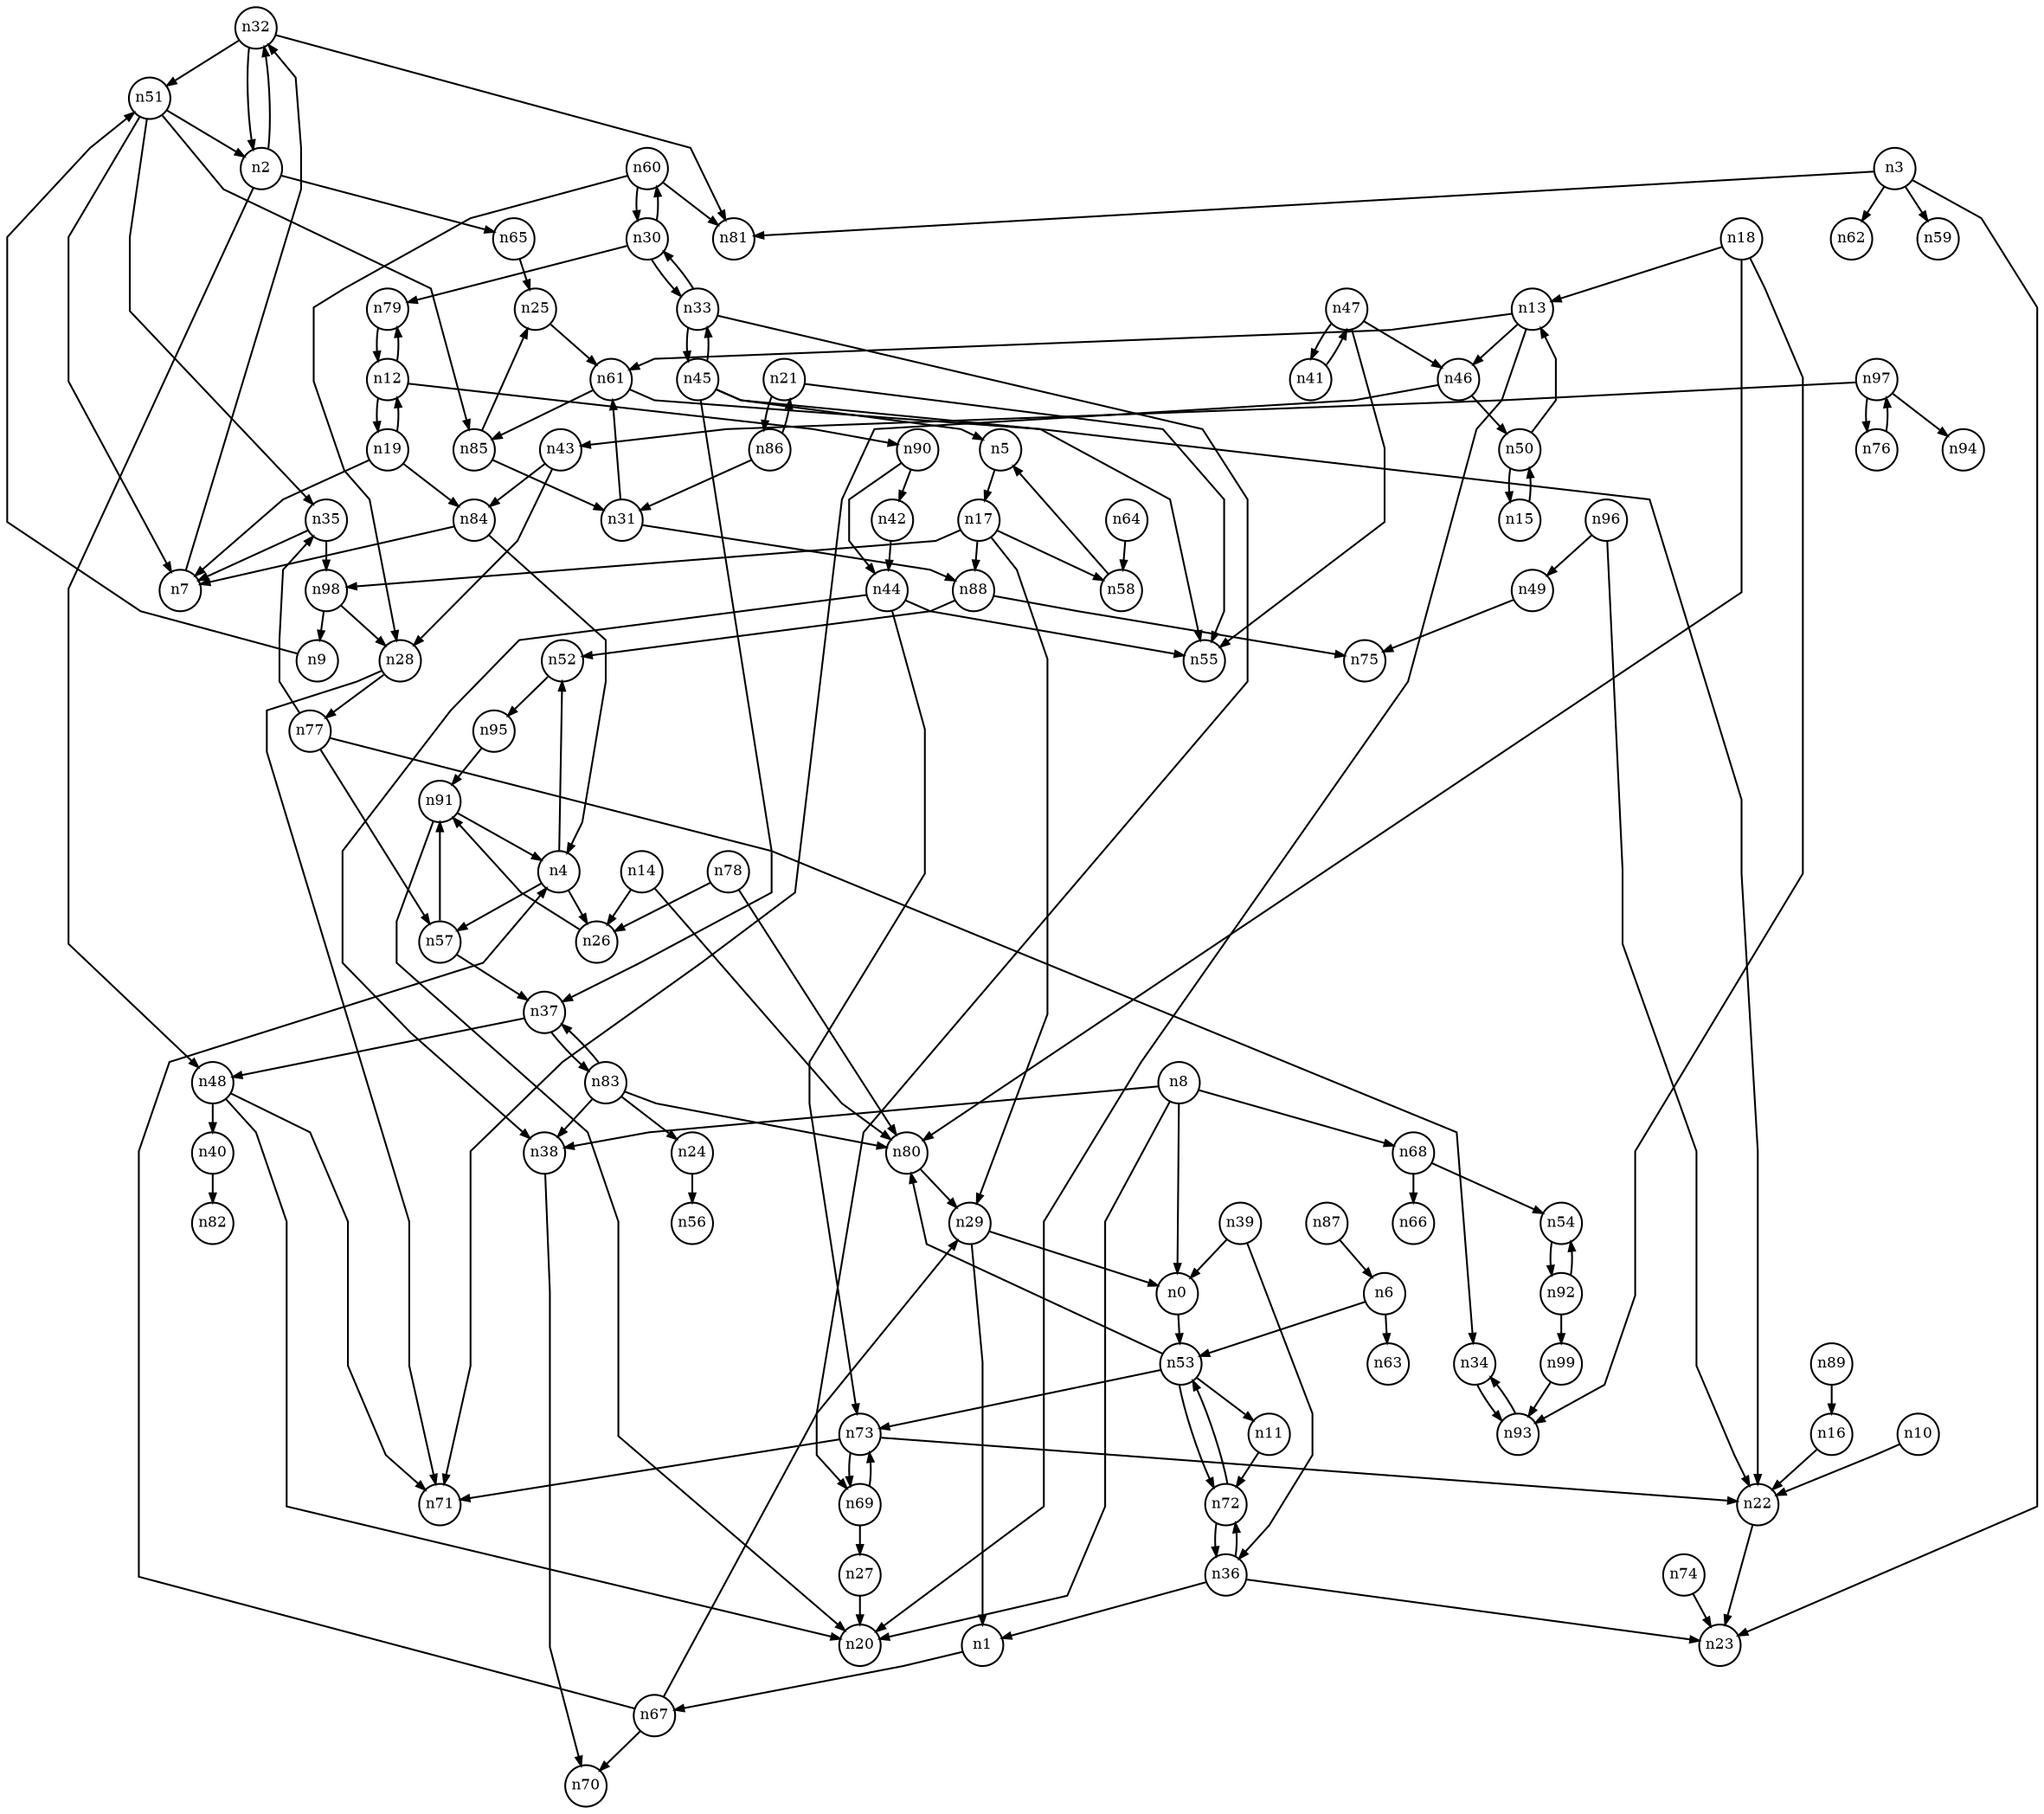 digraph G{
splines=polyline;
ranksep=0.22;
nodesep=0.22;
nodesize=0.32;
fontsize=8
edge [arrowsize=0.5]
node [fontsize=8 shape=circle width=0.32 fixedsize=shape];

n32 -> n51
n32 -> n81
n32 -> n2
n2 -> n32
n2 -> n48
n2 -> n65
n48 -> n20
n48 -> n40
n48 -> n71
n65 -> n25
n3 -> n23
n3 -> n59
n3 -> n62
n3 -> n81
n26 -> n91
n4 -> n26
n4 -> n52
n4 -> n57
n52 -> n95
n53 -> n11
n53 -> n73
n53 -> n80
n53 -> n72
n6 -> n53
n6 -> n63
n0 -> n53
n8 -> n0
n8 -> n20
n8 -> n38
n8 -> n68
n38 -> n70
n68 -> n54
n68 -> n66
n22 -> n23
n10 -> n22
n19 -> n7
n19 -> n84
n19 -> n12
n12 -> n19
n12 -> n79
n12 -> n90
n79 -> n12
n90 -> n42
n90 -> n44
n13 -> n20
n13 -> n46
n13 -> n61
n46 -> n71
n46 -> n50
n61 -> n22
n61 -> n85
n14 -> n26
n14 -> n80
n80 -> n29
n16 -> n22
n29 -> n0
n29 -> n1
n17 -> n29
n17 -> n58
n17 -> n88
n17 -> n98
n58 -> n5
n88 -> n52
n88 -> n75
n98 -> n9
n98 -> n28
n18 -> n13
n18 -> n80
n18 -> n93
n93 -> n34
n7 -> n32
n84 -> n4
n84 -> n7
n21 -> n55
n21 -> n86
n24 -> n56
n27 -> n20
n28 -> n71
n28 -> n77
n1 -> n67
n60 -> n28
n60 -> n81
n60 -> n30
n30 -> n60
n30 -> n79
n30 -> n33
n31 -> n61
n31 -> n88
n51 -> n7
n51 -> n35
n51 -> n85
n51 -> n2
n33 -> n30
n33 -> n45
n33 -> n69
n45 -> n5
n45 -> n37
n45 -> n55
n45 -> n33
n69 -> n27
n69 -> n73
n34 -> n93
n35 -> n7
n35 -> n98
n36 -> n1
n36 -> n23
n36 -> n72
n37 -> n48
n37 -> n83
n39 -> n0
n39 -> n36
n40 -> n82
n44 -> n38
n44 -> n55
n44 -> n73
n42 -> n44
n43 -> n28
n43 -> n84
n73 -> n22
n73 -> n71
n73 -> n69
n5 -> n17
n41 -> n47
n47 -> n41
n47 -> n46
n47 -> n55
n49 -> n75
n50 -> n13
n50 -> n15
n15 -> n50
n85 -> n25
n85 -> n31
n11 -> n72
n57 -> n37
n57 -> n91
n91 -> n4
n91 -> n20
n64 -> n58
n25 -> n61
n67 -> n4
n67 -> n29
n67 -> n70
n54 -> n92
n72 -> n36
n72 -> n53
n74 -> n23
n77 -> n34
n77 -> n35
n77 -> n57
n78 -> n26
n78 -> n80
n83 -> n24
n83 -> n37
n83 -> n38
n83 -> n80
n86 -> n21
n86 -> n31
n87 -> n6
n89 -> n16
n92 -> n54
n92 -> n99
n99 -> n93
n95 -> n91
n96 -> n22
n96 -> n49
n97 -> n43
n97 -> n76
n97 -> n94
n76 -> n97
n9 -> n51
}
